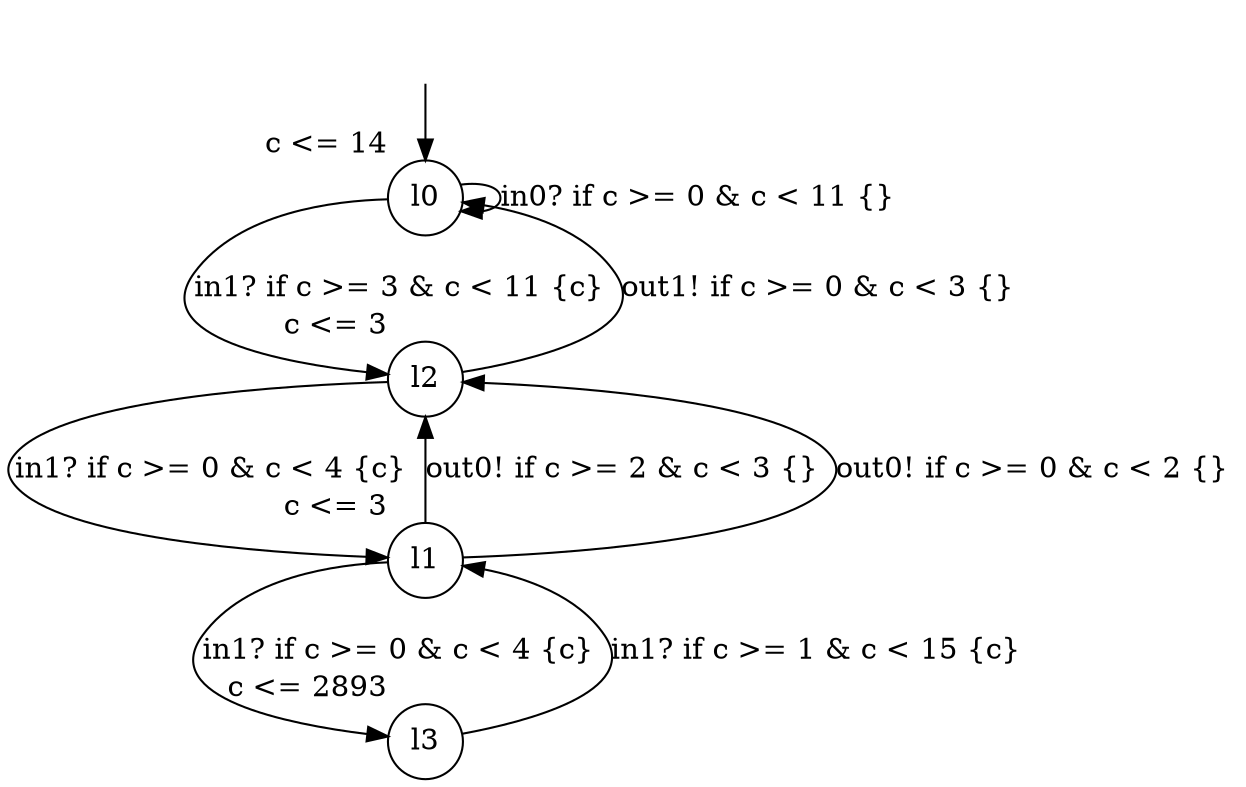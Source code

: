 digraph g {
__start0 [label="" shape="none"];
l0 [shape="circle" margin=0 label="l0", xlabel="c <= 14"];
l1 [shape="circle" margin=0 label="l1", xlabel="c <= 3"];
l2 [shape="circle" margin=0 label="l2", xlabel="c <= 3"];
l3 [shape="circle" margin=0 label="l3", xlabel="c <= 2893"];
l0 -> l0 [label="in0? if c >= 0 & c < 11 {} "];
l0 -> l2 [label="in1? if c >= 3 & c < 11 {c} "];
l1 -> l2 [label="out0! if c >= 2 & c < 3 {} "];
l1 -> l2 [label="out0! if c >= 0 & c < 2 {} "];
l1 -> l3 [label="in1? if c >= 0 & c < 4 {c} "];
l2 -> l0 [label="out1! if c >= 0 & c < 3 {} "];
l2 -> l1 [label="in1? if c >= 0 & c < 4 {c} "];
l3 -> l1 [label="in1? if c >= 1 & c < 15 {c} "];
__start0 -> l0;
}
